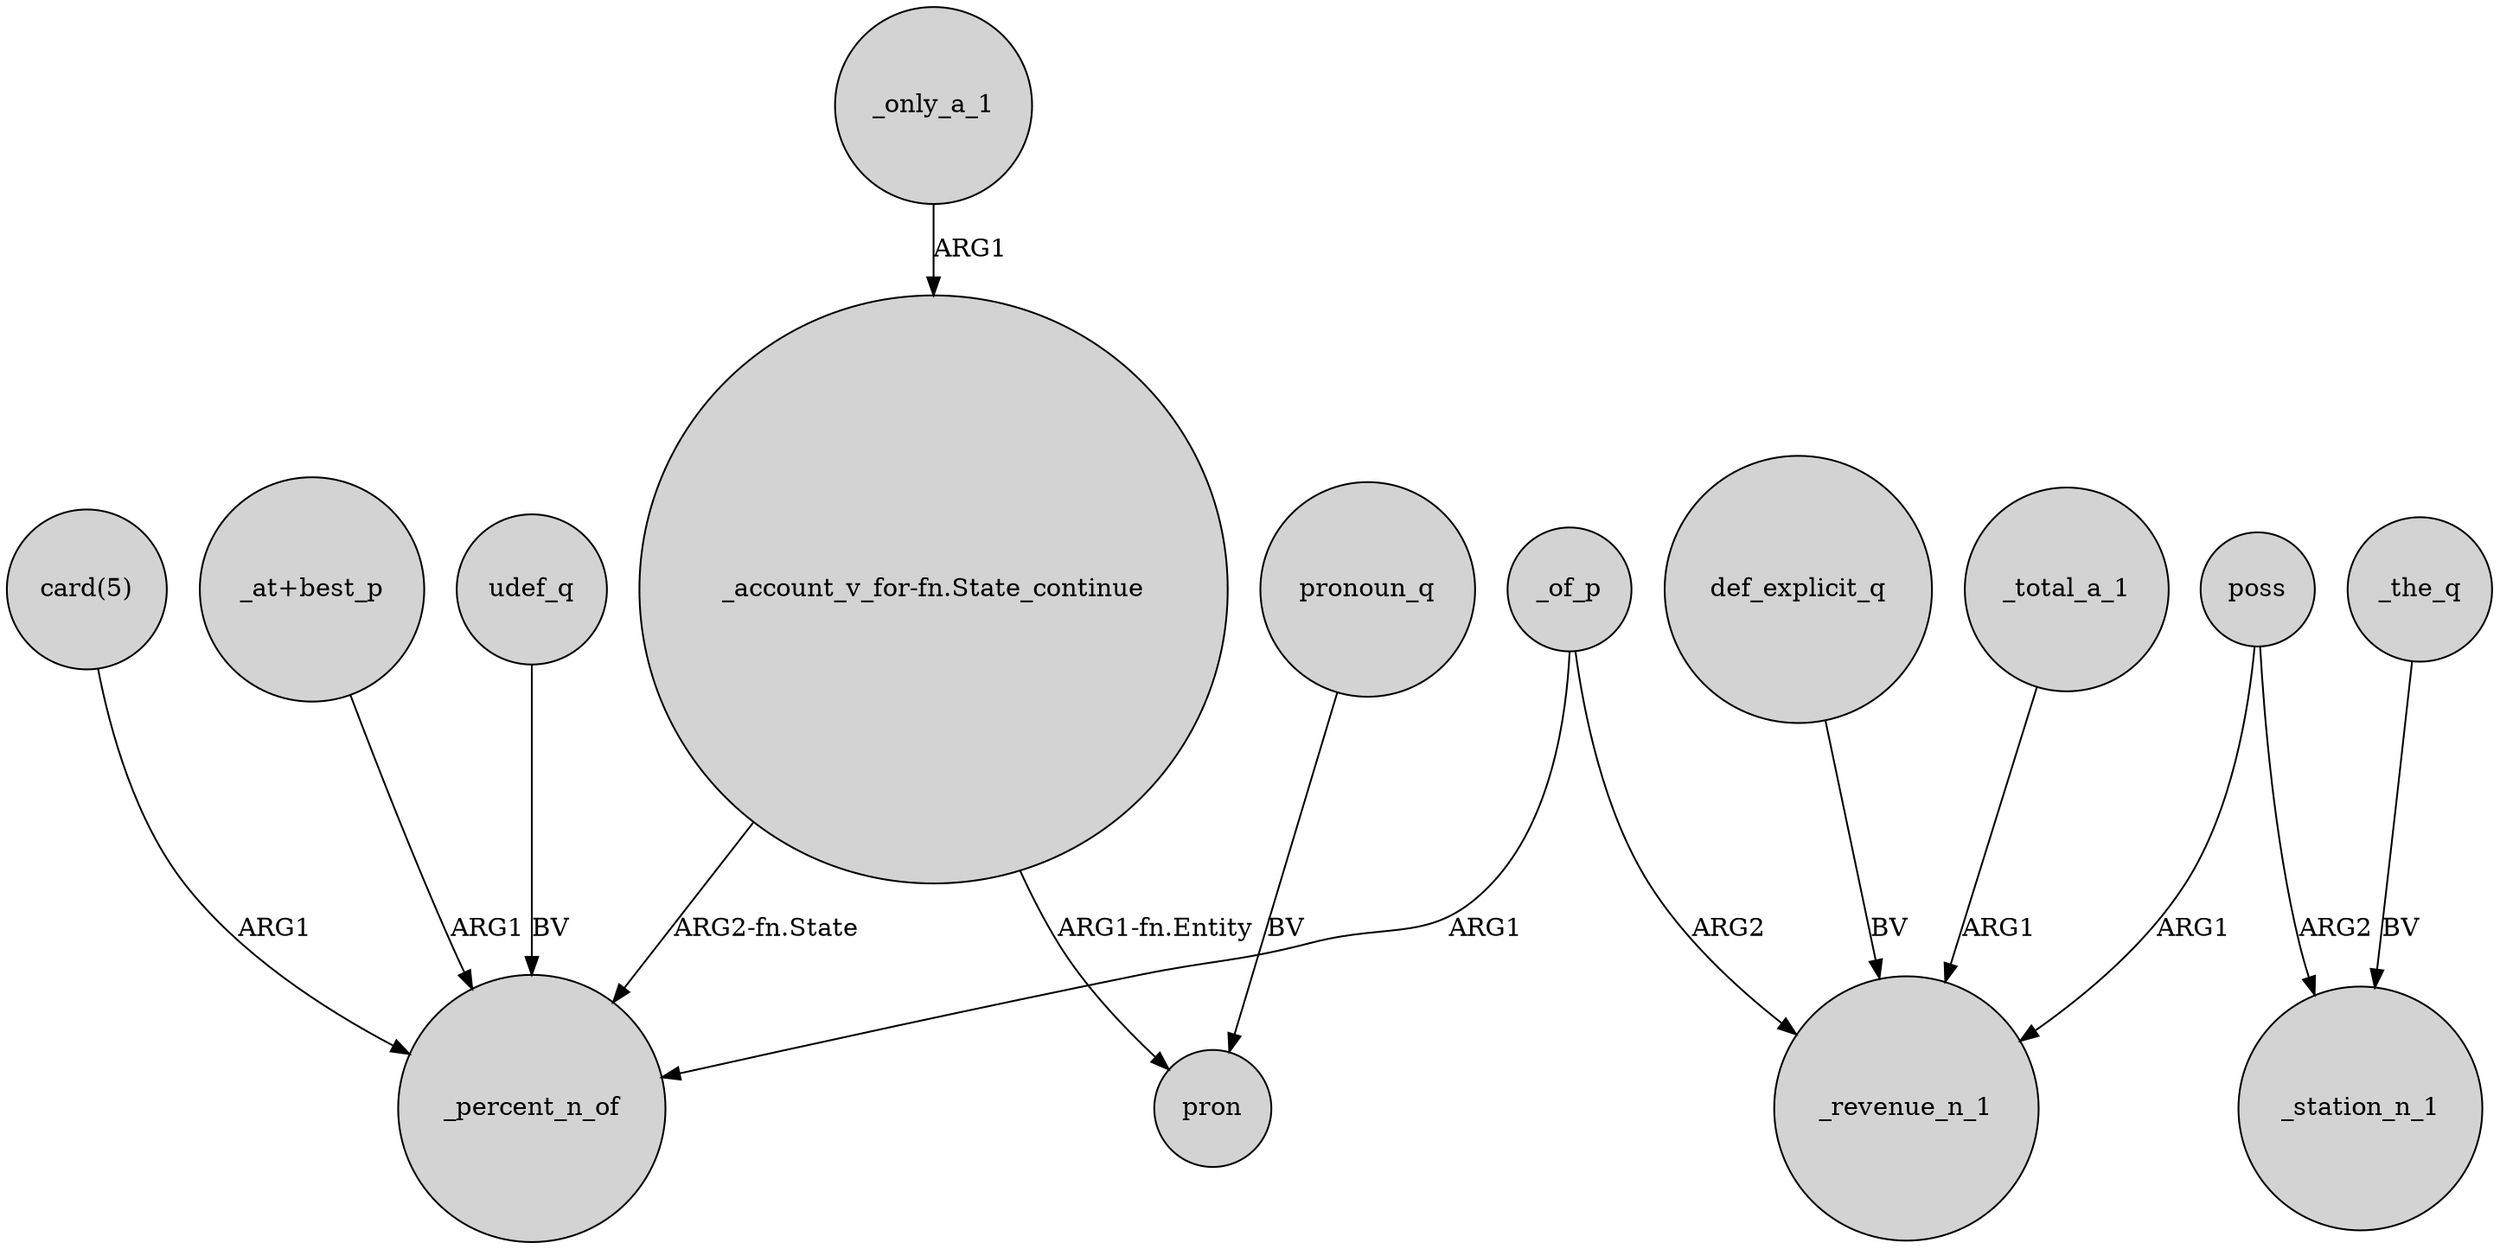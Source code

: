 digraph {
	node [shape=circle style=filled]
	"_at+best_p" -> _percent_n_of [label=ARG1]
	_only_a_1 -> "_account_v_for-fn.State_continue" [label=ARG1]
	poss -> _revenue_n_1 [label=ARG1]
	udef_q -> _percent_n_of [label=BV]
	"_account_v_for-fn.State_continue" -> _percent_n_of [label="ARG2-fn.State"]
	_the_q -> _station_n_1 [label=BV]
	_of_p -> _percent_n_of [label=ARG1]
	def_explicit_q -> _revenue_n_1 [label=BV]
	_of_p -> _revenue_n_1 [label=ARG2]
	"card(5)" -> _percent_n_of [label=ARG1]
	"_account_v_for-fn.State_continue" -> pron [label="ARG1-fn.Entity"]
	pronoun_q -> pron [label=BV]
	_total_a_1 -> _revenue_n_1 [label=ARG1]
	poss -> _station_n_1 [label=ARG2]
}
